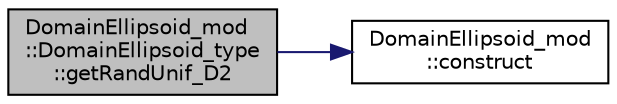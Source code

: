 digraph "DomainEllipsoid_mod::DomainEllipsoid_type::getRandUnif_D2"
{
 // LATEX_PDF_SIZE
  edge [fontname="Helvetica",fontsize="10",labelfontname="Helvetica",labelfontsize="10"];
  node [fontname="Helvetica",fontsize="10",shape=record];
  rankdir="LR";
  Node1 [label="DomainEllipsoid_mod\l::DomainEllipsoid_type\l::getRandUnif_D2",height=0.2,width=0.4,color="black", fillcolor="grey75", style="filled", fontcolor="black",tooltip=" "];
  Node1 -> Node2 [color="midnightblue",fontsize="10",style="solid",fontname="Helvetica"];
  Node2 [label="DomainEllipsoid_mod\l::construct",height=0.2,width=0.4,color="black", fillcolor="white", style="filled",URL="$namespaceDomainEllipsoid__mod.html#a529251f7da3fcfab65ac6325ee44b8f6",tooltip="Construct an object of type DomainEllipsoid_type."];
}
